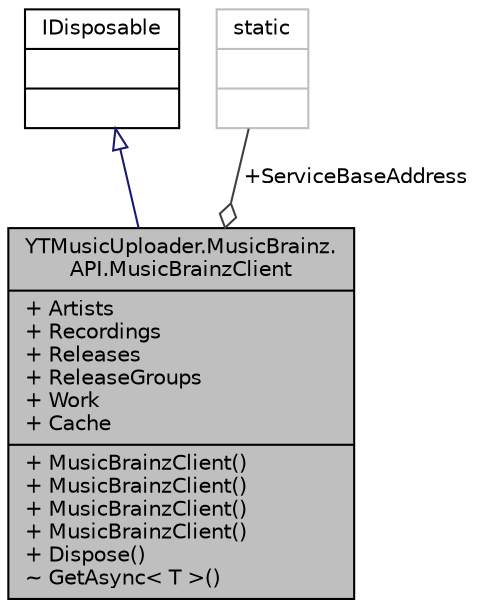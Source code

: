 digraph "YTMusicUploader.MusicBrainz.API.MusicBrainzClient"
{
 // LATEX_PDF_SIZE
  edge [fontname="Helvetica",fontsize="10",labelfontname="Helvetica",labelfontsize="10"];
  node [fontname="Helvetica",fontsize="10",shape=record];
  Node1 [label="{YTMusicUploader.MusicBrainz.\lAPI.MusicBrainzClient\n|+ Artists\l+ Recordings\l+ Releases\l+ ReleaseGroups\l+ Work\l+ Cache\l|+ MusicBrainzClient()\l+ MusicBrainzClient()\l+ MusicBrainzClient()\l+ MusicBrainzClient()\l+ Dispose()\l~ GetAsync\< T \>()\l}",height=0.2,width=0.4,color="black", fillcolor="grey75", style="filled", fontcolor="black",tooltip="MusicBrainz client."];
  Node2 -> Node1 [dir="back",color="midnightblue",fontsize="10",style="solid",arrowtail="onormal",fontname="Helvetica"];
  Node2 [label="{IDisposable\n||}",height=0.2,width=0.4,color="black", fillcolor="white", style="filled",URL="$d2/d55/class_i_disposable.html",tooltip=" "];
  Node3 -> Node1 [color="grey25",fontsize="10",style="solid",label=" +ServiceBaseAddress" ,arrowhead="odiamond",fontname="Helvetica"];
  Node3 [label="{static\n||}",height=0.2,width=0.4,color="grey75", fillcolor="white", style="filled",tooltip=" "];
}
